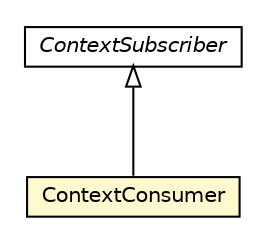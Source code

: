 #!/usr/local/bin/dot
#
# Class diagram 
# Generated by UMLGraph version R5_6-24-gf6e263 (http://www.umlgraph.org/)
#

digraph G {
	edge [fontname="Helvetica",fontsize=10,labelfontname="Helvetica",labelfontsize=10];
	node [fontname="Helvetica",fontsize=10,shape=plaintext];
	nodesep=0.25;
	ranksep=0.5;
	// org.universAAL.middleware.context.ContextSubscriber
	c3154763 [label=<<table title="org.universAAL.middleware.context.ContextSubscriber" border="0" cellborder="1" cellspacing="0" cellpadding="2" port="p" href="../../middleware/context/ContextSubscriber.html">
		<tr><td><table border="0" cellspacing="0" cellpadding="1">
<tr><td align="center" balign="center"><font face="Helvetica-Oblique"> ContextSubscriber </font></td></tr>
		</table></td></tr>
		</table>>, URL="../../middleware/context/ContextSubscriber.html", fontname="Helvetica", fontcolor="black", fontsize=10.0];
	// org.universAAL.service.asor.ContextConsumer
	c3156508 [label=<<table title="org.universAAL.service.asor.ContextConsumer" border="0" cellborder="1" cellspacing="0" cellpadding="2" port="p" bgcolor="lemonChiffon" href="./ContextConsumer.html">
		<tr><td><table border="0" cellspacing="0" cellpadding="1">
<tr><td align="center" balign="center"> ContextConsumer </td></tr>
		</table></td></tr>
		</table>>, URL="./ContextConsumer.html", fontname="Helvetica", fontcolor="black", fontsize=10.0];
	//org.universAAL.service.asor.ContextConsumer extends org.universAAL.middleware.context.ContextSubscriber
	c3154763:p -> c3156508:p [dir=back,arrowtail=empty];
}

